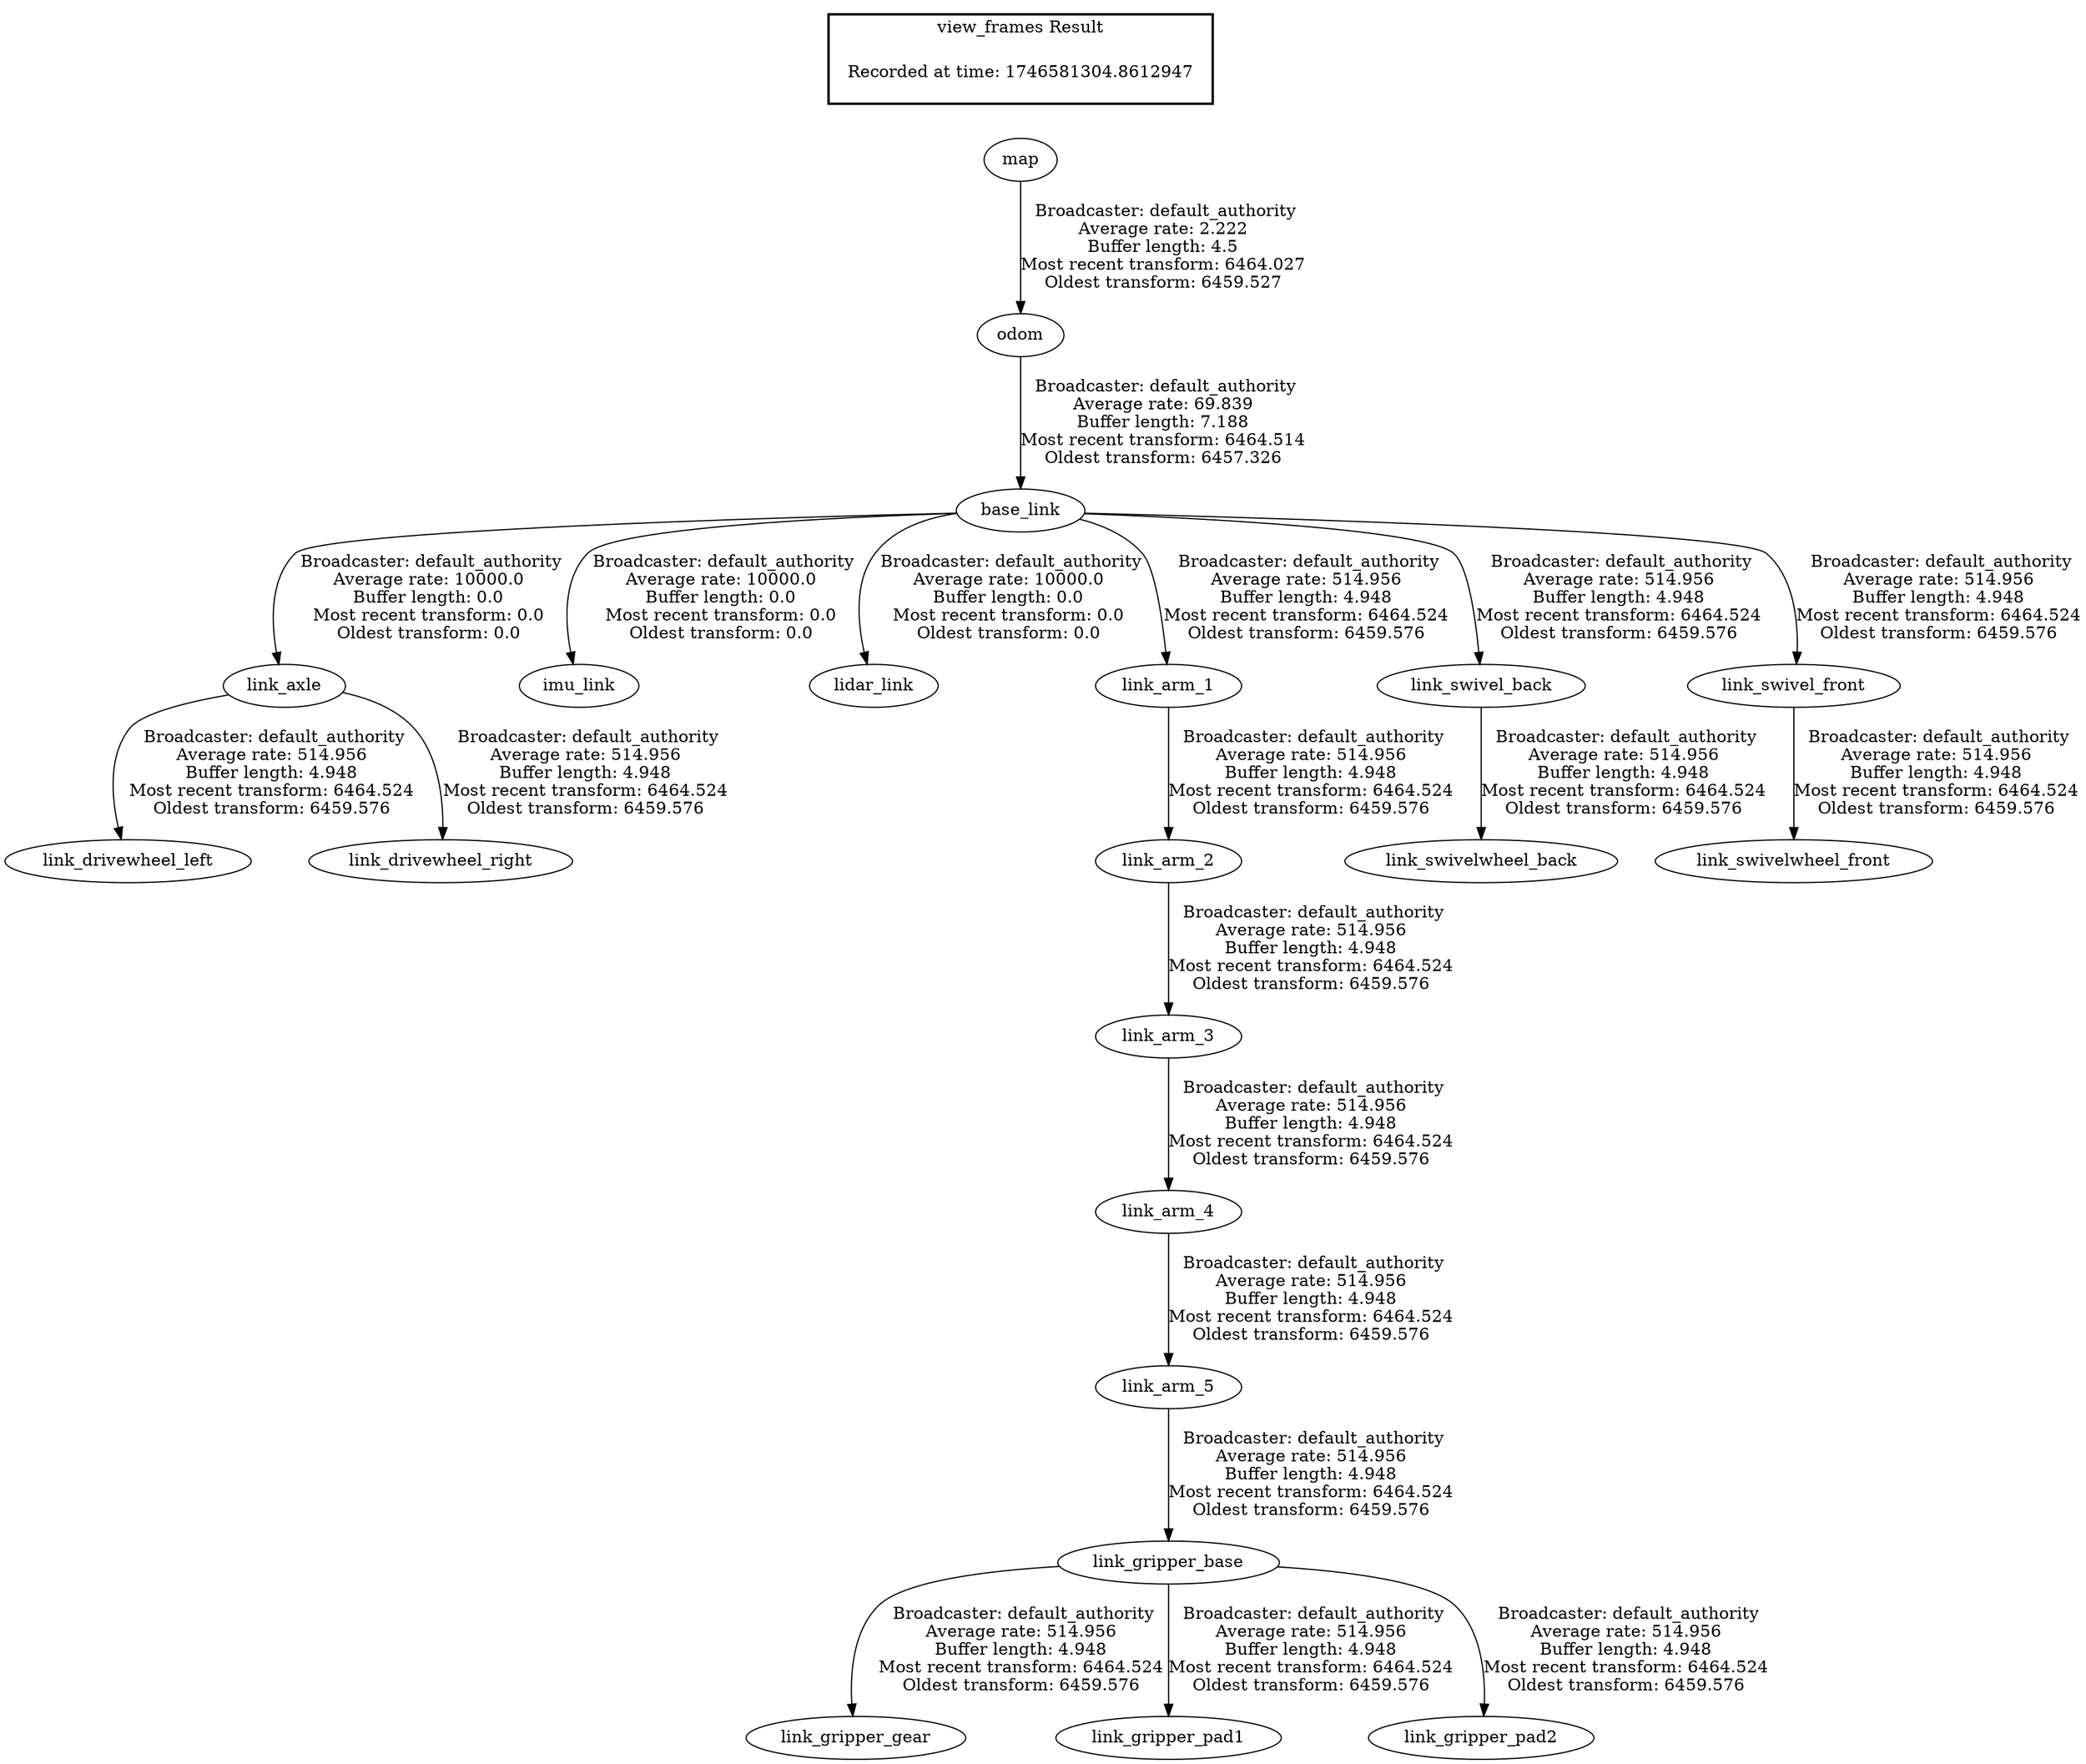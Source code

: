 digraph G {
"odom" -> "base_link"[label=" Broadcaster: default_authority\nAverage rate: 69.839\nBuffer length: 7.188\nMost recent transform: 6464.514\nOldest transform: 6457.326\n"];
"map" -> "odom"[label=" Broadcaster: default_authority\nAverage rate: 2.222\nBuffer length: 4.5\nMost recent transform: 6464.027\nOldest transform: 6459.527\n"];
"base_link" -> "link_axle"[label=" Broadcaster: default_authority\nAverage rate: 10000.0\nBuffer length: 0.0\nMost recent transform: 0.0\nOldest transform: 0.0\n"];
"base_link" -> "imu_link"[label=" Broadcaster: default_authority\nAverage rate: 10000.0\nBuffer length: 0.0\nMost recent transform: 0.0\nOldest transform: 0.0\n"];
"base_link" -> "lidar_link"[label=" Broadcaster: default_authority\nAverage rate: 10000.0\nBuffer length: 0.0\nMost recent transform: 0.0\nOldest transform: 0.0\n"];
"base_link" -> "link_arm_1"[label=" Broadcaster: default_authority\nAverage rate: 514.956\nBuffer length: 4.948\nMost recent transform: 6464.524\nOldest transform: 6459.576\n"];
"link_arm_1" -> "link_arm_2"[label=" Broadcaster: default_authority\nAverage rate: 514.956\nBuffer length: 4.948\nMost recent transform: 6464.524\nOldest transform: 6459.576\n"];
"link_arm_2" -> "link_arm_3"[label=" Broadcaster: default_authority\nAverage rate: 514.956\nBuffer length: 4.948\nMost recent transform: 6464.524\nOldest transform: 6459.576\n"];
"link_arm_3" -> "link_arm_4"[label=" Broadcaster: default_authority\nAverage rate: 514.956\nBuffer length: 4.948\nMost recent transform: 6464.524\nOldest transform: 6459.576\n"];
"link_arm_4" -> "link_arm_5"[label=" Broadcaster: default_authority\nAverage rate: 514.956\nBuffer length: 4.948\nMost recent transform: 6464.524\nOldest transform: 6459.576\n"];
"link_axle" -> "link_drivewheel_left"[label=" Broadcaster: default_authority\nAverage rate: 514.956\nBuffer length: 4.948\nMost recent transform: 6464.524\nOldest transform: 6459.576\n"];
"link_axle" -> "link_drivewheel_right"[label=" Broadcaster: default_authority\nAverage rate: 514.956\nBuffer length: 4.948\nMost recent transform: 6464.524\nOldest transform: 6459.576\n"];
"link_arm_5" -> "link_gripper_base"[label=" Broadcaster: default_authority\nAverage rate: 514.956\nBuffer length: 4.948\nMost recent transform: 6464.524\nOldest transform: 6459.576\n"];
"link_gripper_base" -> "link_gripper_gear"[label=" Broadcaster: default_authority\nAverage rate: 514.956\nBuffer length: 4.948\nMost recent transform: 6464.524\nOldest transform: 6459.576\n"];
"link_gripper_base" -> "link_gripper_pad1"[label=" Broadcaster: default_authority\nAverage rate: 514.956\nBuffer length: 4.948\nMost recent transform: 6464.524\nOldest transform: 6459.576\n"];
"link_gripper_base" -> "link_gripper_pad2"[label=" Broadcaster: default_authority\nAverage rate: 514.956\nBuffer length: 4.948\nMost recent transform: 6464.524\nOldest transform: 6459.576\n"];
"base_link" -> "link_swivel_back"[label=" Broadcaster: default_authority\nAverage rate: 514.956\nBuffer length: 4.948\nMost recent transform: 6464.524\nOldest transform: 6459.576\n"];
"base_link" -> "link_swivel_front"[label=" Broadcaster: default_authority\nAverage rate: 514.956\nBuffer length: 4.948\nMost recent transform: 6464.524\nOldest transform: 6459.576\n"];
"link_swivel_back" -> "link_swivelwheel_back"[label=" Broadcaster: default_authority\nAverage rate: 514.956\nBuffer length: 4.948\nMost recent transform: 6464.524\nOldest transform: 6459.576\n"];
"link_swivel_front" -> "link_swivelwheel_front"[label=" Broadcaster: default_authority\nAverage rate: 514.956\nBuffer length: 4.948\nMost recent transform: 6464.524\nOldest transform: 6459.576\n"];
edge [style=invis];
 subgraph cluster_legend { style=bold; color=black; label ="view_frames Result";
"Recorded at time: 1746581304.8612947"[ shape=plaintext ] ;
}->"map";
}